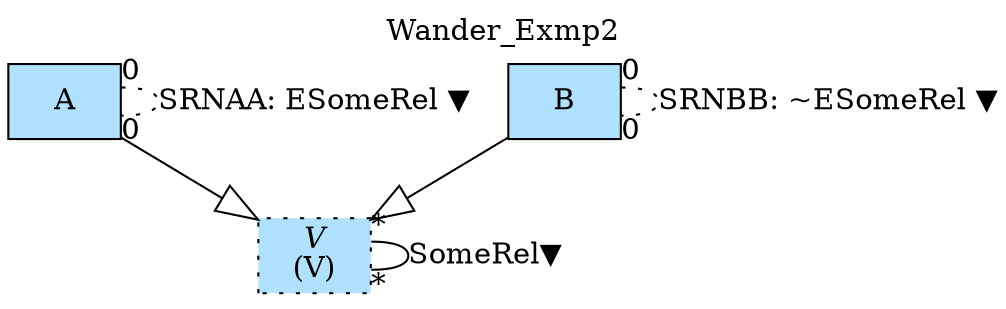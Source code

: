digraph {graph[label=Wander_Exmp2,labelloc=tl,labelfontsize=12];
"A"[shape=record,fillcolor=lightskyblue1,style = filled,label="A"];
"B"[shape=record,fillcolor=lightskyblue1,style = filled,label="B"];
"V"[shape=record,fillcolor=lightskyblue1,style ="filled,dotted",label=<{<I>V</I><br/>(V)}>];

"A"->"V"[arrowhead=onormal,arrowsize=2.0];
"B"->"V"[arrowhead=onormal,arrowsize=2.0];
"V"->"V"[label="SomeRel▼",dir=none,taillabel="*",headlabel="*"];
"A"->"A"[label="SRNAA: ESomeRel ▼",dir=none,taillabel="0",headlabel="0",style=dotted];
"B"->"B"[label="SRNBB: ~ESomeRel ▼",dir=none,taillabel="0",headlabel="0",style=dotted];
}